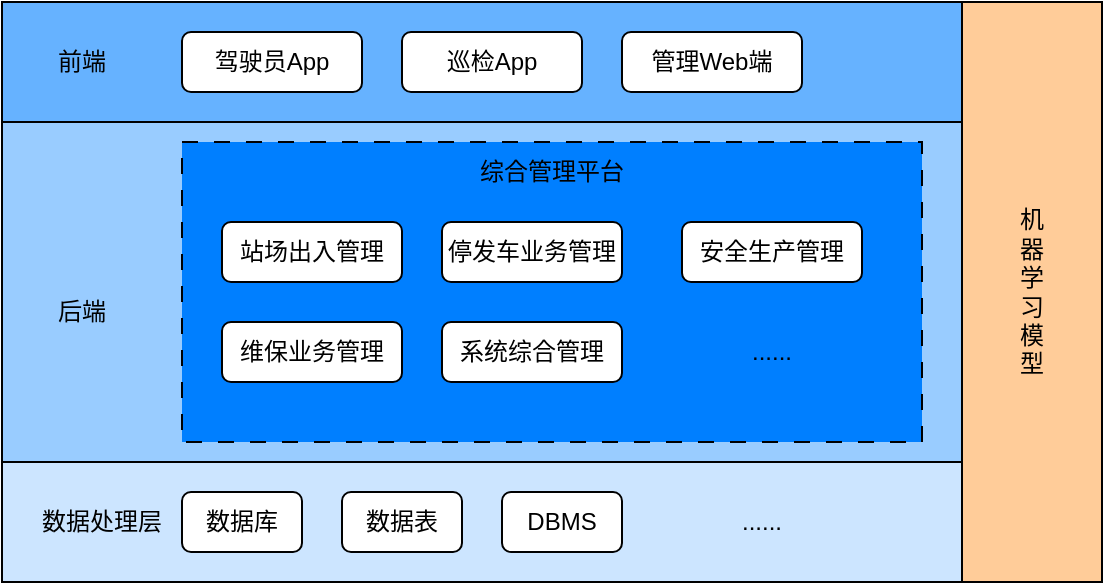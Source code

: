 <mxfile version="20.8.5" type="github">
  <diagram id="DoQ0J81RDVMChD5iscVh" name="第 1 页">
    <mxGraphModel dx="826" dy="769" grid="1" gridSize="10" guides="1" tooltips="1" connect="1" arrows="1" fold="1" page="1" pageScale="1" pageWidth="827" pageHeight="1169" math="0" shadow="0">
      <root>
        <mxCell id="0" />
        <mxCell id="1" parent="0" />
        <mxCell id="b_jFb3ZK2P80XF6h7JNP-4" value="" style="rounded=0;whiteSpace=wrap;html=1;fillColor=#CCE5FF;" vertex="1" parent="1">
          <mxGeometry x="160" y="430" width="480" height="60" as="geometry" />
        </mxCell>
        <mxCell id="b_jFb3ZK2P80XF6h7JNP-5" value="" style="rounded=0;whiteSpace=wrap;html=1;fillColor=#99CCFF;" vertex="1" parent="1">
          <mxGeometry x="160" y="260" width="480" height="170" as="geometry" />
        </mxCell>
        <mxCell id="b_jFb3ZK2P80XF6h7JNP-6" value="" style="rounded=0;whiteSpace=wrap;html=1;fillColor=#66B2FF;" vertex="1" parent="1">
          <mxGeometry x="160" y="200" width="480" height="60" as="geometry" />
        </mxCell>
        <mxCell id="b_jFb3ZK2P80XF6h7JNP-7" value="数据库" style="rounded=1;whiteSpace=wrap;html=1;" vertex="1" parent="1">
          <mxGeometry x="250" y="445" width="60" height="30" as="geometry" />
        </mxCell>
        <mxCell id="b_jFb3ZK2P80XF6h7JNP-9" value="数据表" style="rounded=1;whiteSpace=wrap;html=1;" vertex="1" parent="1">
          <mxGeometry x="330" y="445" width="60" height="30" as="geometry" />
        </mxCell>
        <mxCell id="b_jFb3ZK2P80XF6h7JNP-10" value="数据处理层" style="text;html=1;strokeColor=none;fillColor=none;align=center;verticalAlign=middle;whiteSpace=wrap;rounded=0;" vertex="1" parent="1">
          <mxGeometry x="170" y="450" width="80" height="20" as="geometry" />
        </mxCell>
        <mxCell id="b_jFb3ZK2P80XF6h7JNP-11" value="DBMS" style="rounded=1;whiteSpace=wrap;html=1;" vertex="1" parent="1">
          <mxGeometry x="410" y="445" width="60" height="30" as="geometry" />
        </mxCell>
        <mxCell id="b_jFb3ZK2P80XF6h7JNP-12" value="......" style="text;html=1;strokeColor=none;fillColor=none;align=center;verticalAlign=middle;whiteSpace=wrap;rounded=0;" vertex="1" parent="1">
          <mxGeometry x="500" y="450" width="80" height="20" as="geometry" />
        </mxCell>
        <mxCell id="b_jFb3ZK2P80XF6h7JNP-13" value="" style="rounded=0;whiteSpace=wrap;html=1;fillColor=#FFCC99;" vertex="1" parent="1">
          <mxGeometry x="640" y="200" width="70" height="290" as="geometry" />
        </mxCell>
        <mxCell id="b_jFb3ZK2P80XF6h7JNP-14" value="机器学习模型" style="text;html=1;strokeColor=none;fillColor=none;align=center;verticalAlign=middle;whiteSpace=wrap;rounded=0;" vertex="1" parent="1">
          <mxGeometry x="665" y="250" width="20" height="190" as="geometry" />
        </mxCell>
        <mxCell id="b_jFb3ZK2P80XF6h7JNP-15" value="后端" style="text;html=1;strokeColor=none;fillColor=none;align=center;verticalAlign=middle;whiteSpace=wrap;rounded=0;" vertex="1" parent="1">
          <mxGeometry x="170" y="340" width="60" height="30" as="geometry" />
        </mxCell>
        <mxCell id="b_jFb3ZK2P80XF6h7JNP-16" value="前端" style="text;html=1;strokeColor=none;fillColor=none;align=center;verticalAlign=middle;whiteSpace=wrap;rounded=0;" vertex="1" parent="1">
          <mxGeometry x="170" y="215" width="60" height="30" as="geometry" />
        </mxCell>
        <mxCell id="b_jFb3ZK2P80XF6h7JNP-19" value="" style="rounded=0;whiteSpace=wrap;html=1;dashed=1;dashPattern=8 8;fillColor=#007FFF;" vertex="1" parent="1">
          <mxGeometry x="250" y="270" width="370" height="150" as="geometry" />
        </mxCell>
        <mxCell id="b_jFb3ZK2P80XF6h7JNP-20" value="综合管理平台" style="text;html=1;strokeColor=none;fillColor=none;align=center;verticalAlign=middle;whiteSpace=wrap;rounded=0;dashed=1;dashPattern=8 8;" vertex="1" parent="1">
          <mxGeometry x="380" y="270" width="110" height="30" as="geometry" />
        </mxCell>
        <mxCell id="b_jFb3ZK2P80XF6h7JNP-21" value="站场出入管理" style="rounded=1;whiteSpace=wrap;html=1;" vertex="1" parent="1">
          <mxGeometry x="270" y="310" width="90" height="30" as="geometry" />
        </mxCell>
        <mxCell id="b_jFb3ZK2P80XF6h7JNP-22" value="停发车业务管理" style="rounded=1;whiteSpace=wrap;html=1;" vertex="1" parent="1">
          <mxGeometry x="380" y="310" width="90" height="30" as="geometry" />
        </mxCell>
        <mxCell id="b_jFb3ZK2P80XF6h7JNP-23" value="安全生产管理" style="rounded=1;whiteSpace=wrap;html=1;" vertex="1" parent="1">
          <mxGeometry x="500" y="310" width="90" height="30" as="geometry" />
        </mxCell>
        <mxCell id="b_jFb3ZK2P80XF6h7JNP-24" value="维保业务管理" style="rounded=1;whiteSpace=wrap;html=1;" vertex="1" parent="1">
          <mxGeometry x="270" y="360" width="90" height="30" as="geometry" />
        </mxCell>
        <mxCell id="b_jFb3ZK2P80XF6h7JNP-25" value="系统综合管理" style="rounded=1;whiteSpace=wrap;html=1;" vertex="1" parent="1">
          <mxGeometry x="380" y="360" width="90" height="30" as="geometry" />
        </mxCell>
        <mxCell id="b_jFb3ZK2P80XF6h7JNP-26" value="......" style="text;html=1;strokeColor=none;fillColor=none;align=center;verticalAlign=middle;whiteSpace=wrap;rounded=0;" vertex="1" parent="1">
          <mxGeometry x="515" y="360" width="60" height="30" as="geometry" />
        </mxCell>
        <mxCell id="b_jFb3ZK2P80XF6h7JNP-29" value="驾驶员App" style="rounded=1;whiteSpace=wrap;html=1;" vertex="1" parent="1">
          <mxGeometry x="250" y="215" width="90" height="30" as="geometry" />
        </mxCell>
        <mxCell id="b_jFb3ZK2P80XF6h7JNP-31" value="巡检App" style="rounded=1;whiteSpace=wrap;html=1;" vertex="1" parent="1">
          <mxGeometry x="360" y="215" width="90" height="30" as="geometry" />
        </mxCell>
        <mxCell id="b_jFb3ZK2P80XF6h7JNP-32" value="管理Web端" style="rounded=1;whiteSpace=wrap;html=1;" vertex="1" parent="1">
          <mxGeometry x="470" y="215" width="90" height="30" as="geometry" />
        </mxCell>
      </root>
    </mxGraphModel>
  </diagram>
</mxfile>
